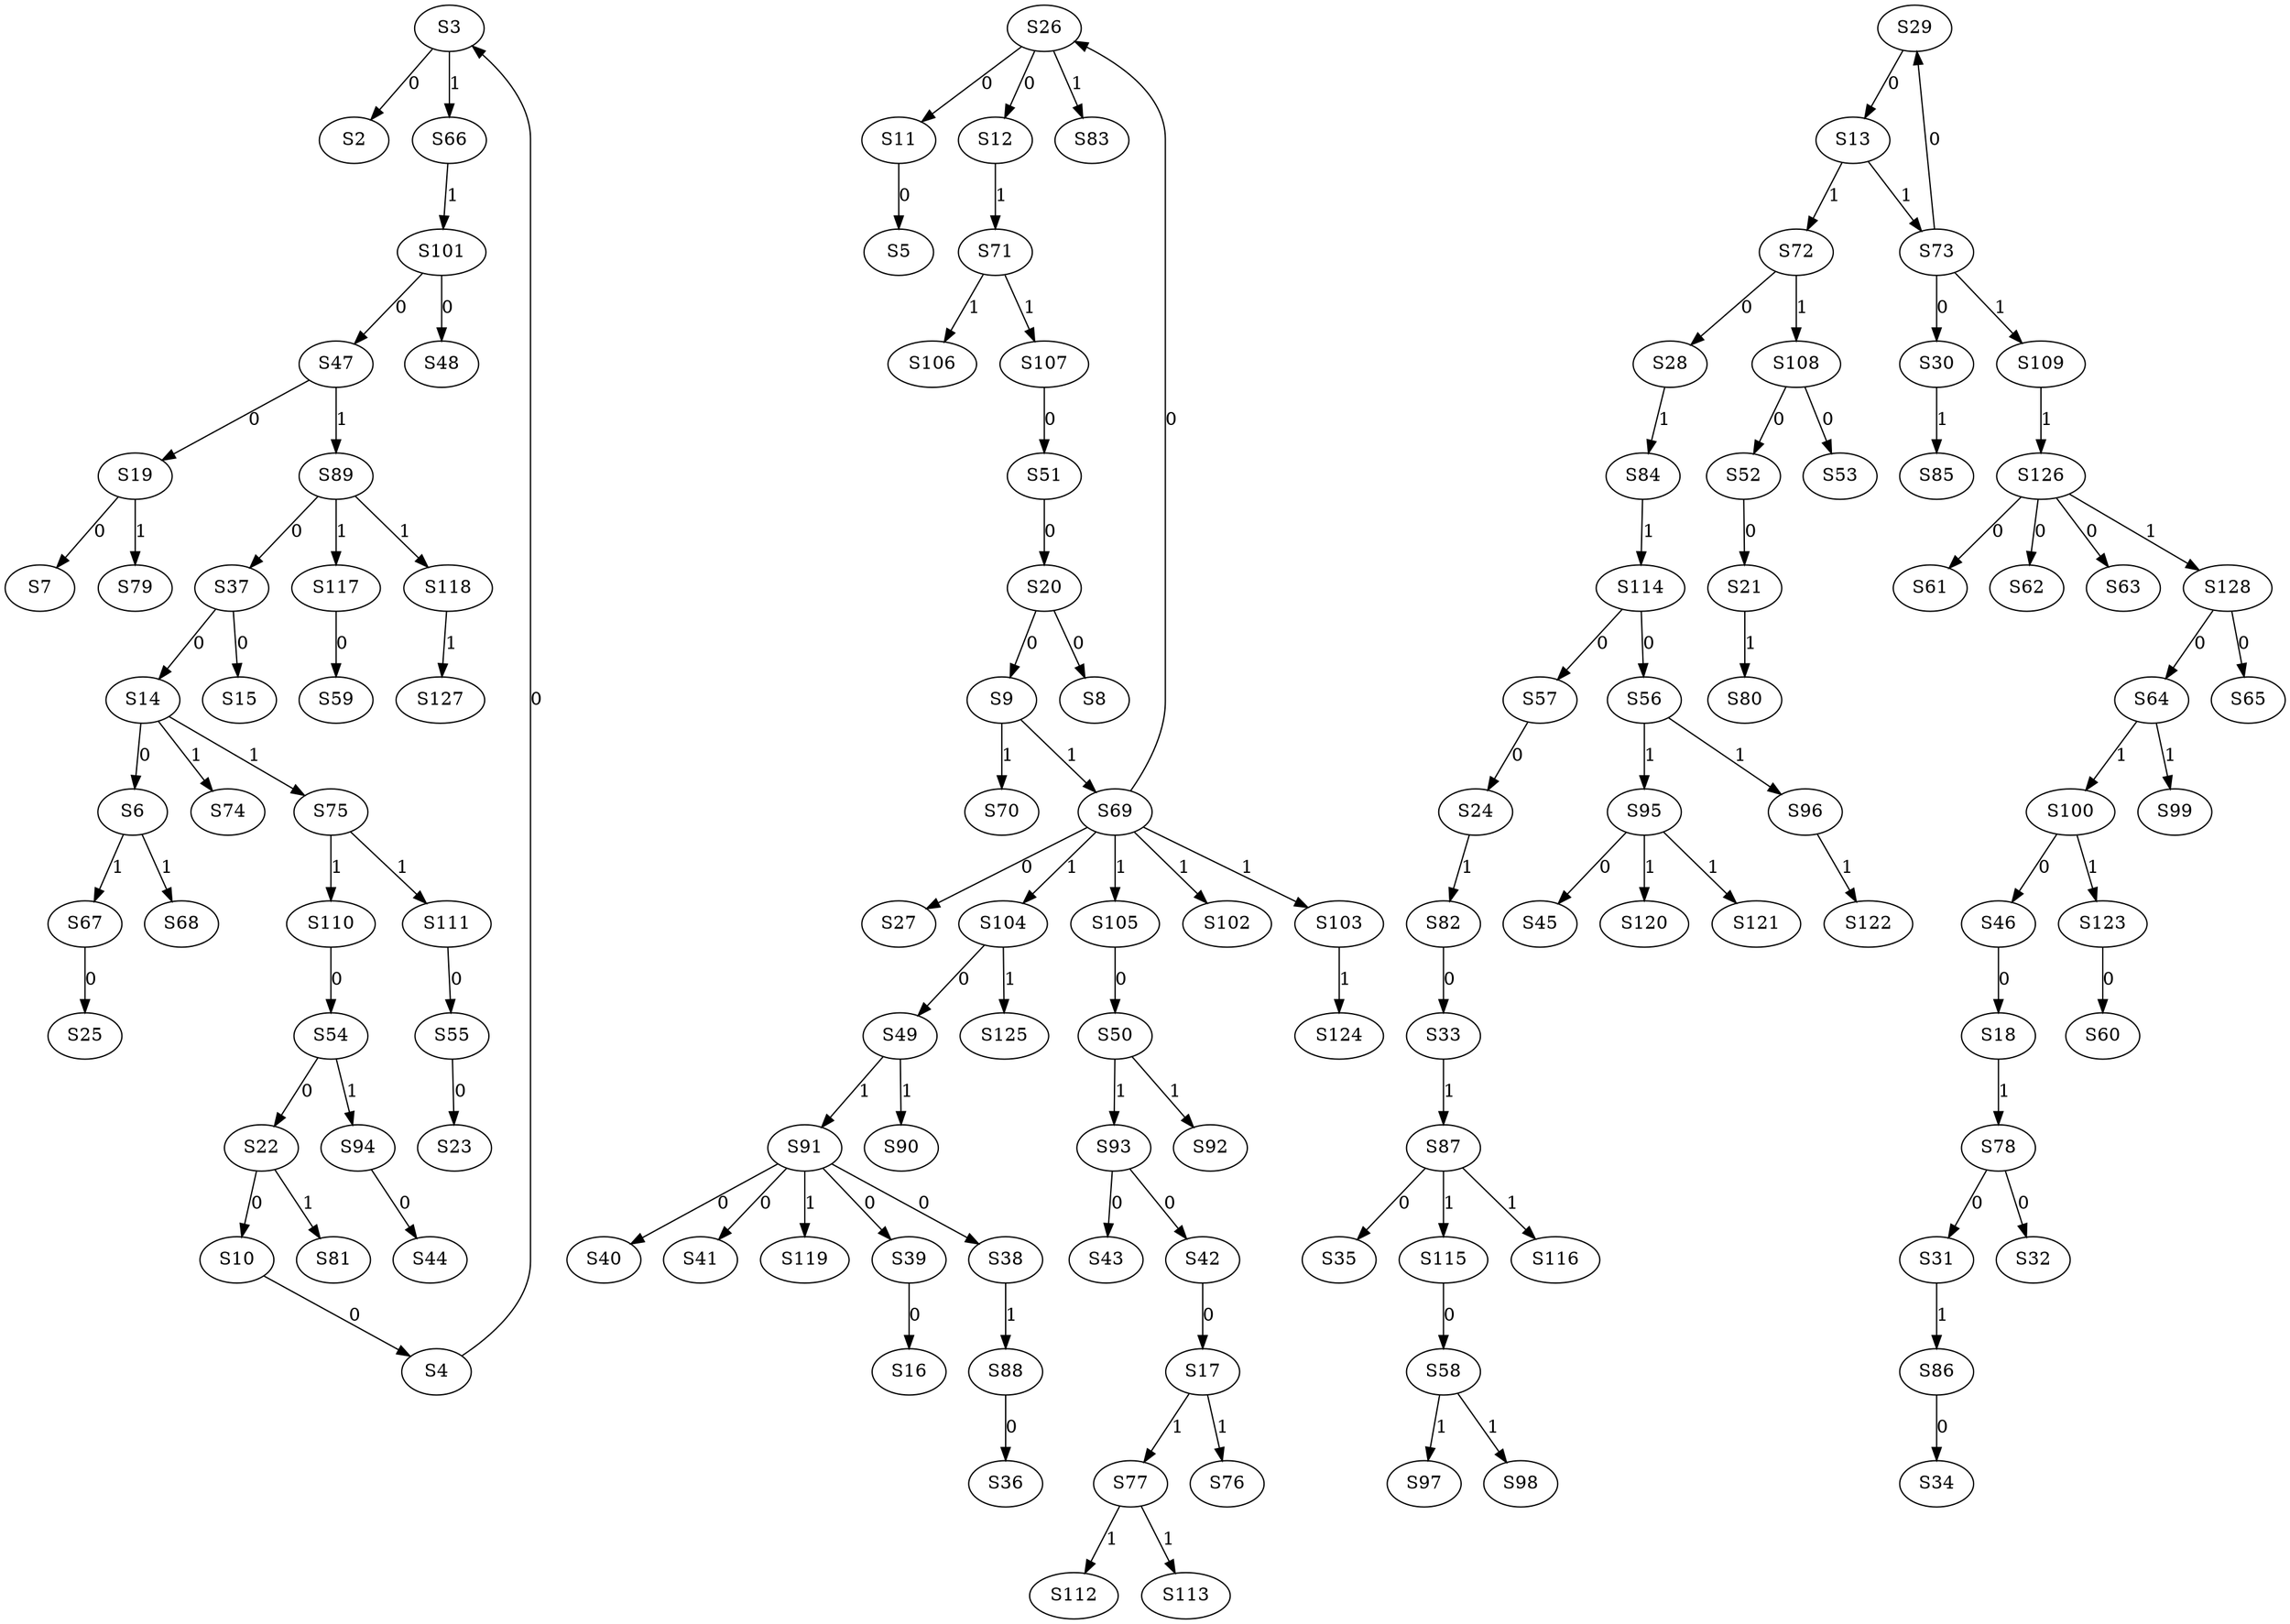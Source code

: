 strict digraph {
	S3 -> S2 [ label = 0 ];
	S4 -> S3 [ label = 0 ];
	S10 -> S4 [ label = 0 ];
	S11 -> S5 [ label = 0 ];
	S14 -> S6 [ label = 0 ];
	S19 -> S7 [ label = 0 ];
	S20 -> S8 [ label = 0 ];
	S20 -> S9 [ label = 0 ];
	S22 -> S10 [ label = 0 ];
	S26 -> S11 [ label = 0 ];
	S26 -> S12 [ label = 0 ];
	S29 -> S13 [ label = 0 ];
	S37 -> S14 [ label = 0 ];
	S37 -> S15 [ label = 0 ];
	S39 -> S16 [ label = 0 ];
	S42 -> S17 [ label = 0 ];
	S46 -> S18 [ label = 0 ];
	S47 -> S19 [ label = 0 ];
	S51 -> S20 [ label = 0 ];
	S52 -> S21 [ label = 0 ];
	S54 -> S22 [ label = 0 ];
	S55 -> S23 [ label = 0 ];
	S57 -> S24 [ label = 0 ];
	S67 -> S25 [ label = 0 ];
	S69 -> S26 [ label = 0 ];
	S69 -> S27 [ label = 0 ];
	S72 -> S28 [ label = 0 ];
	S73 -> S29 [ label = 0 ];
	S73 -> S30 [ label = 0 ];
	S78 -> S31 [ label = 0 ];
	S78 -> S32 [ label = 0 ];
	S82 -> S33 [ label = 0 ];
	S86 -> S34 [ label = 0 ];
	S87 -> S35 [ label = 0 ];
	S88 -> S36 [ label = 0 ];
	S89 -> S37 [ label = 0 ];
	S91 -> S38 [ label = 0 ];
	S91 -> S39 [ label = 0 ];
	S91 -> S40 [ label = 0 ];
	S91 -> S41 [ label = 0 ];
	S93 -> S42 [ label = 0 ];
	S93 -> S43 [ label = 0 ];
	S94 -> S44 [ label = 0 ];
	S95 -> S45 [ label = 0 ];
	S100 -> S46 [ label = 0 ];
	S101 -> S47 [ label = 0 ];
	S101 -> S48 [ label = 0 ];
	S104 -> S49 [ label = 0 ];
	S105 -> S50 [ label = 0 ];
	S107 -> S51 [ label = 0 ];
	S108 -> S52 [ label = 0 ];
	S108 -> S53 [ label = 0 ];
	S110 -> S54 [ label = 0 ];
	S111 -> S55 [ label = 0 ];
	S114 -> S56 [ label = 0 ];
	S114 -> S57 [ label = 0 ];
	S115 -> S58 [ label = 0 ];
	S117 -> S59 [ label = 0 ];
	S123 -> S60 [ label = 0 ];
	S126 -> S61 [ label = 0 ];
	S126 -> S62 [ label = 0 ];
	S126 -> S63 [ label = 0 ];
	S128 -> S64 [ label = 0 ];
	S128 -> S65 [ label = 0 ];
	S3 -> S66 [ label = 1 ];
	S6 -> S67 [ label = 1 ];
	S6 -> S68 [ label = 1 ];
	S9 -> S69 [ label = 1 ];
	S9 -> S70 [ label = 1 ];
	S12 -> S71 [ label = 1 ];
	S13 -> S72 [ label = 1 ];
	S13 -> S73 [ label = 1 ];
	S14 -> S74 [ label = 1 ];
	S14 -> S75 [ label = 1 ];
	S17 -> S76 [ label = 1 ];
	S17 -> S77 [ label = 1 ];
	S18 -> S78 [ label = 1 ];
	S19 -> S79 [ label = 1 ];
	S21 -> S80 [ label = 1 ];
	S22 -> S81 [ label = 1 ];
	S24 -> S82 [ label = 1 ];
	S26 -> S83 [ label = 1 ];
	S28 -> S84 [ label = 1 ];
	S30 -> S85 [ label = 1 ];
	S31 -> S86 [ label = 1 ];
	S33 -> S87 [ label = 1 ];
	S38 -> S88 [ label = 1 ];
	S47 -> S89 [ label = 1 ];
	S49 -> S90 [ label = 1 ];
	S49 -> S91 [ label = 1 ];
	S50 -> S92 [ label = 1 ];
	S50 -> S93 [ label = 1 ];
	S54 -> S94 [ label = 1 ];
	S56 -> S95 [ label = 1 ];
	S56 -> S96 [ label = 1 ];
	S58 -> S97 [ label = 1 ];
	S58 -> S98 [ label = 1 ];
	S64 -> S99 [ label = 1 ];
	S64 -> S100 [ label = 1 ];
	S66 -> S101 [ label = 1 ];
	S69 -> S102 [ label = 1 ];
	S69 -> S103 [ label = 1 ];
	S69 -> S104 [ label = 1 ];
	S69 -> S105 [ label = 1 ];
	S71 -> S106 [ label = 1 ];
	S71 -> S107 [ label = 1 ];
	S72 -> S108 [ label = 1 ];
	S73 -> S109 [ label = 1 ];
	S75 -> S110 [ label = 1 ];
	S75 -> S111 [ label = 1 ];
	S77 -> S112 [ label = 1 ];
	S77 -> S113 [ label = 1 ];
	S84 -> S114 [ label = 1 ];
	S87 -> S115 [ label = 1 ];
	S87 -> S116 [ label = 1 ];
	S89 -> S117 [ label = 1 ];
	S89 -> S118 [ label = 1 ];
	S91 -> S119 [ label = 1 ];
	S95 -> S120 [ label = 1 ];
	S95 -> S121 [ label = 1 ];
	S96 -> S122 [ label = 1 ];
	S100 -> S123 [ label = 1 ];
	S103 -> S124 [ label = 1 ];
	S104 -> S125 [ label = 1 ];
	S109 -> S126 [ label = 1 ];
	S118 -> S127 [ label = 1 ];
	S126 -> S128 [ label = 1 ];
}